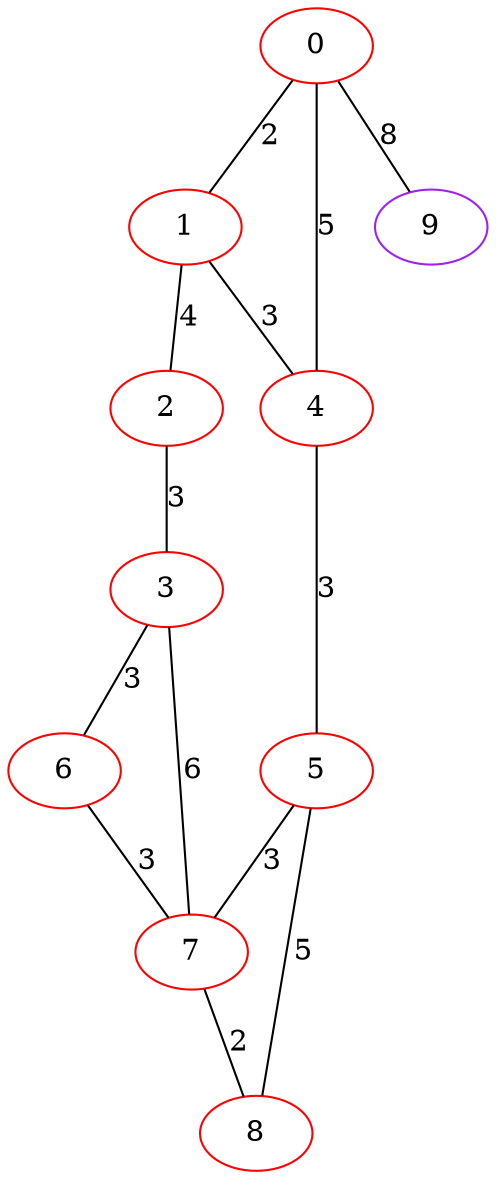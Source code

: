 graph "" {
0 [color=red, weight=1];
1 [color=red, weight=1];
2 [color=red, weight=1];
3 [color=red, weight=1];
4 [color=red, weight=1];
5 [color=red, weight=1];
6 [color=red, weight=1];
7 [color=red, weight=1];
8 [color=red, weight=1];
9 [color=purple, weight=4];
0 -- 1  [key=0, label=2];
0 -- 4  [key=0, label=5];
0 -- 9  [key=0, label=8];
1 -- 2  [key=0, label=4];
1 -- 4  [key=0, label=3];
2 -- 3  [key=0, label=3];
3 -- 6  [key=0, label=3];
3 -- 7  [key=0, label=6];
4 -- 5  [key=0, label=3];
5 -- 8  [key=0, label=5];
5 -- 7  [key=0, label=3];
6 -- 7  [key=0, label=3];
7 -- 8  [key=0, label=2];
}
